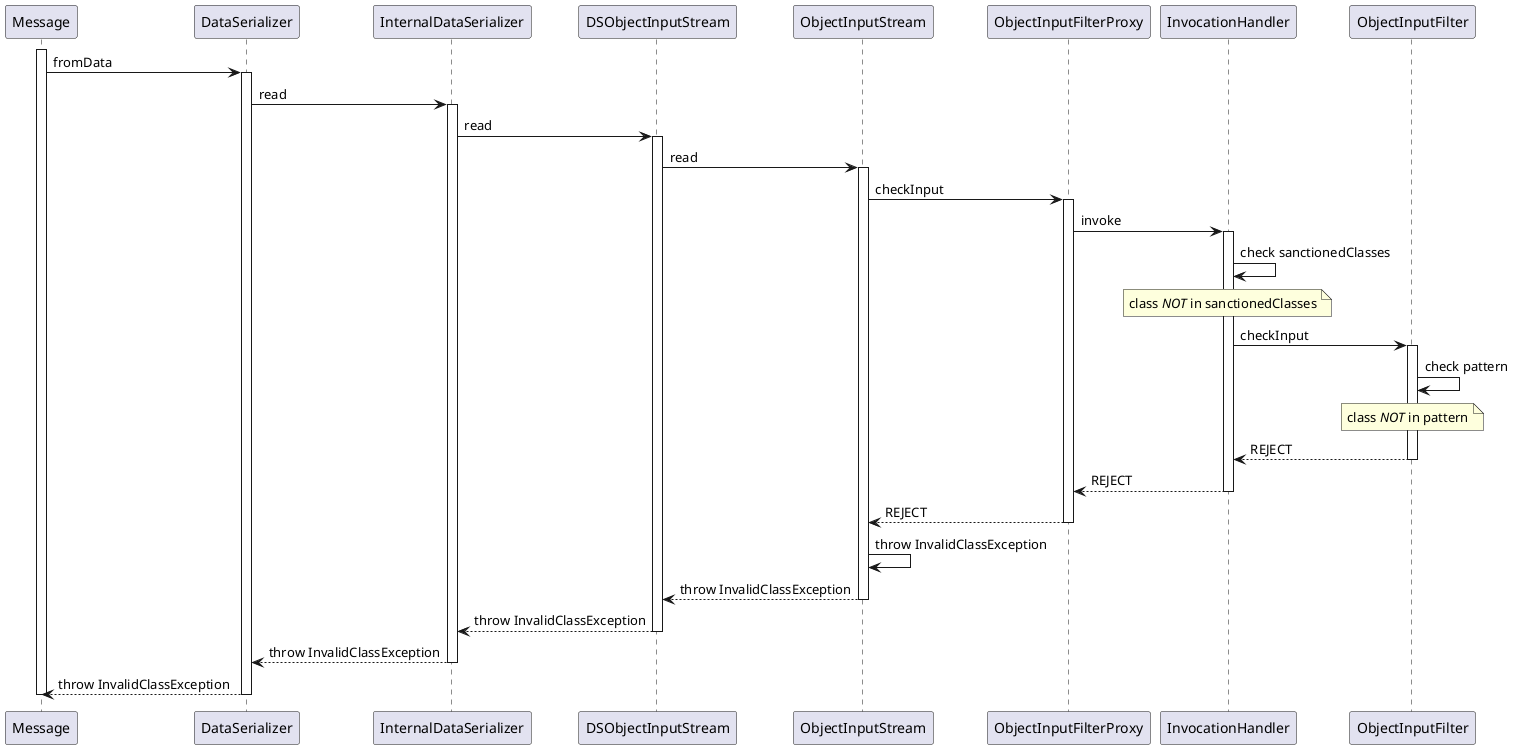 @startuml
participant Message
participant DataSerializer
participant InternalDataSerializer
participant DSObjectInputStream
participant ObjectInputStream
participant ObjectInputFilterProxy
participant InvocationHandler

activate Message
Message -> DataSerializer: fromData
activate DataSerializer
DataSerializer -> InternalDataSerializer: read
activate InternalDataSerializer
InternalDataSerializer -> DSObjectInputStream: read
activate DSObjectInputStream

DSObjectInputStream -> ObjectInputStream: read
activate ObjectInputStream
ObjectInputStream -> ObjectInputFilterProxy: checkInput
activate ObjectInputFilterProxy
ObjectInputFilterProxy -> InvocationHandler: invoke
activate InvocationHandler
InvocationHandler -> InvocationHandler: check sanctionedClasses
note over InvocationHandler: class //NOT// in sanctionedClasses
InvocationHandler -> ObjectInputFilter: checkInput
activate ObjectInputFilter
ObjectInputFilter -> ObjectInputFilter: check pattern
note over ObjectInputFilter: class //NOT// in pattern
InvocationHandler <-- ObjectInputFilter: REJECT
deactivate ObjectInputFilter
ObjectInputFilterProxy <-- InvocationHandler: REJECT
deactivate InvocationHandler
ObjectInputStream <-- ObjectInputFilterProxy: REJECT
deactivate ObjectInputFilterProxy

ObjectInputStream -> ObjectInputStream: throw InvalidClassException
DSObjectInputStream <-- ObjectInputStream: throw InvalidClassException
deactivate ObjectInputStream
InternalDataSerializer <-- DSObjectInputStream: throw InvalidClassException
deactivate DSObjectInputStream
DataSerializer <-- InternalDataSerializer: throw InvalidClassException
deactivate InternalDataSerializer
Message <-- DataSerializer: throw InvalidClassException
deactivate DataSerializer
deactivate Message
@enduml
